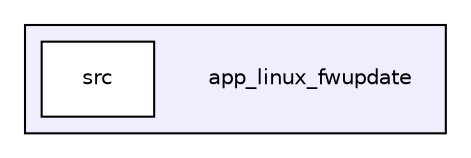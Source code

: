 digraph "app_linux_fwupdate" {
  compound=true
  node [ fontsize="10", fontname="Helvetica"];
  edge [ labelfontsize="10", labelfontname="Helvetica"];
  subgraph clusterdir_e7e346bd07d31fe3449a4aeac76b9d4a {
    graph [ bgcolor="#eeeeff", pencolor="black", label="" URL="dir_e7e346bd07d31fe3449a4aeac76b9d4a.html"];
    dir_e7e346bd07d31fe3449a4aeac76b9d4a [shape=plaintext label="app_linux_fwupdate"];
    dir_277ca5d205f65ee408633a1c809245c4 [shape=box label="src" color="black" fillcolor="white" style="filled" URL="dir_277ca5d205f65ee408633a1c809245c4.html"];
  }
}
